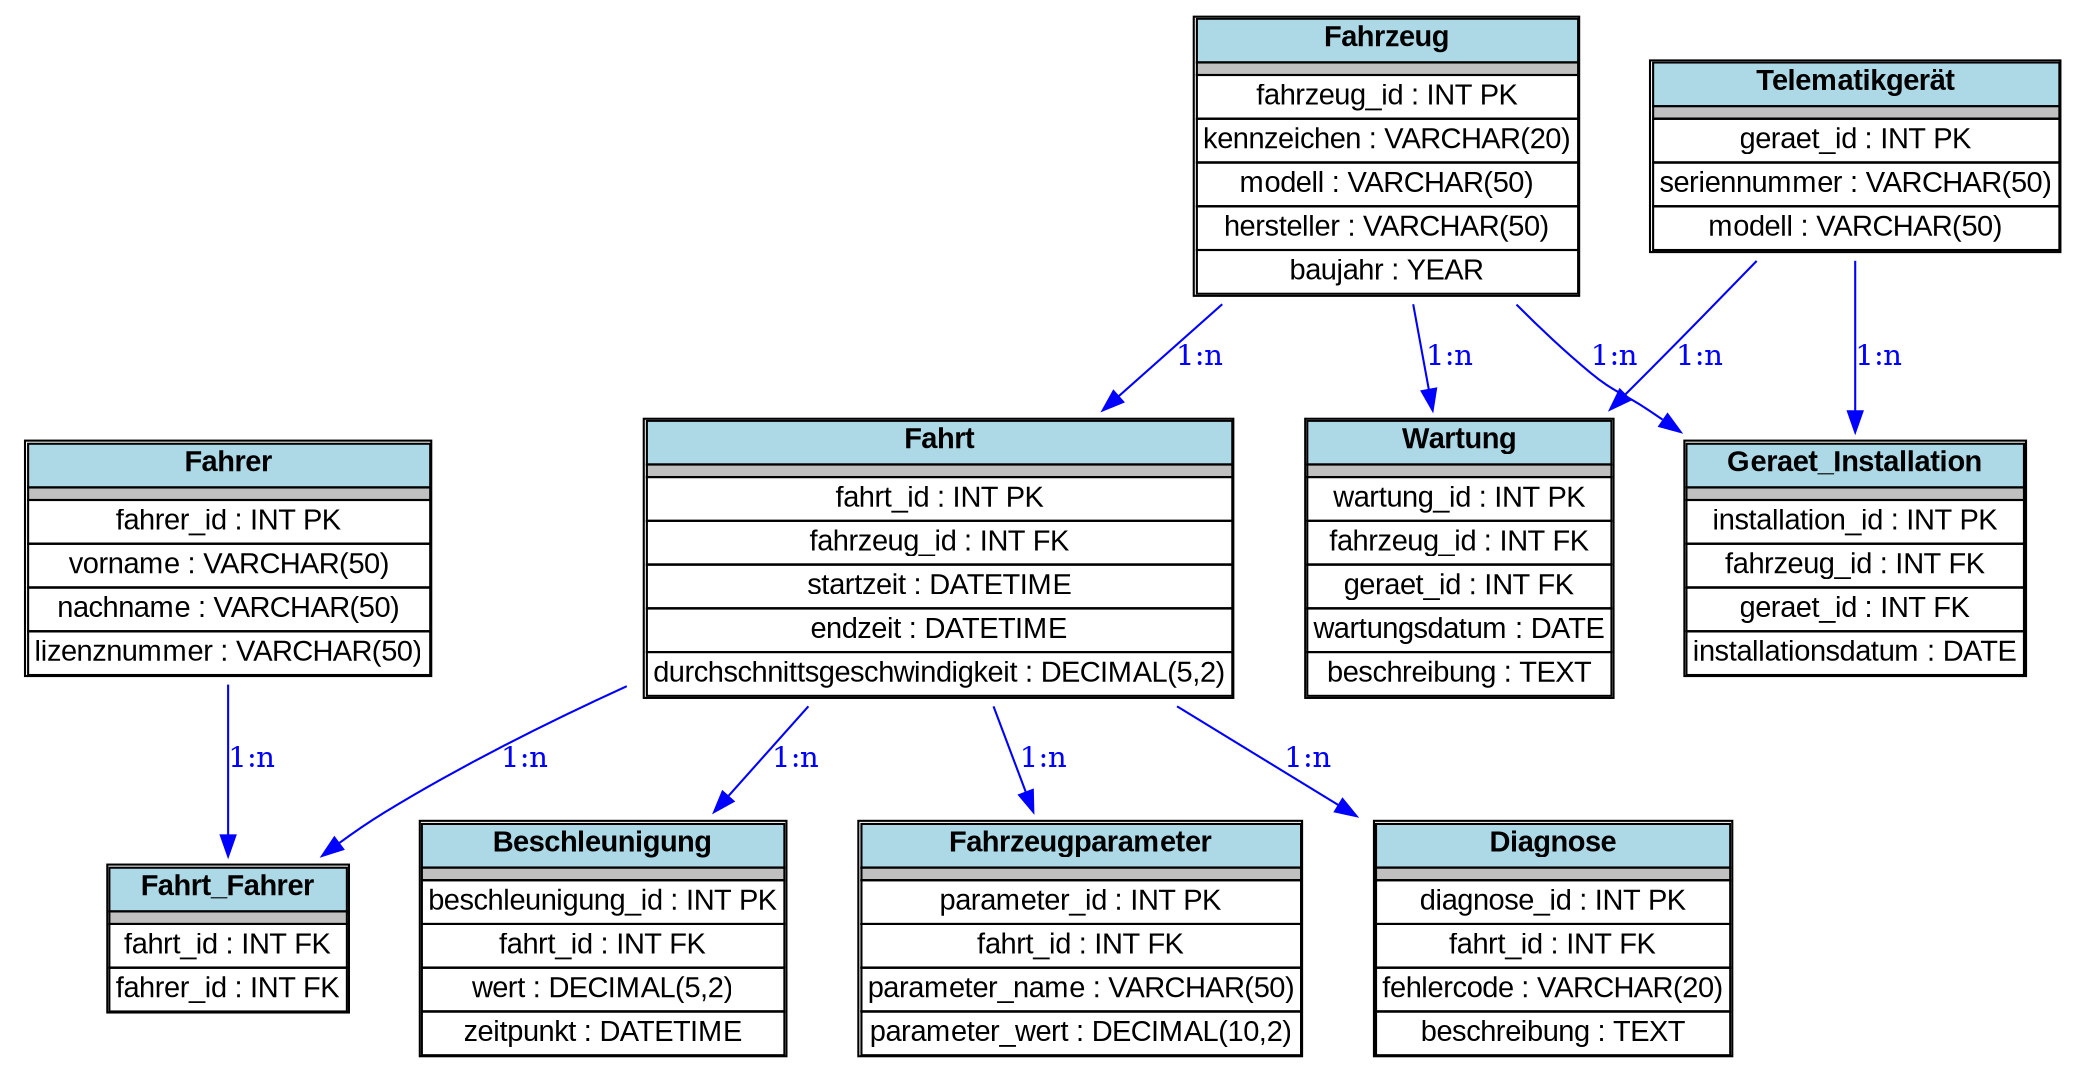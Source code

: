 digraph ERD {
    node [shape=plaintext, fontname="Arial"];

    // Stildefinitionen für Tabellen mit Linien zwischen den Attributen
    Fahrzeug [label=< 
        <TABLE BORDER="1" CELLBORDER="1" CELLSPACING="0">
            <TR><TD BGCOLOR="lightblue"><B>Fahrzeug</B></TD></TR>
            <TR><TD BGCOLOR="gray"></TD></TR>
            <TR><TD>fahrzeug_id : INT PK</TD></TR>
            <TR><TD>kennzeichen : VARCHAR(20)</TD></TR>
            <TR><TD>modell : VARCHAR(50)</TD></TR>
            <TR><TD>hersteller : VARCHAR(50)</TD></TR>
            <TR><TD>baujahr : YEAR</TD></TR>
        </TABLE>
    >];

    Fahrer [label=< 
        <TABLE BORDER="1" CELLBORDER="1" CELLSPACING="0">
            <TR><TD BGCOLOR="lightblue"><B>Fahrer</B></TD></TR>
            <TR><TD BGCOLOR="gray"></TD></TR>
            <TR><TD>fahrer_id : INT PK</TD></TR>
            <TR><TD>vorname : VARCHAR(50)</TD></TR>
            <TR><TD>nachname : VARCHAR(50)</TD></TR>
            <TR><TD>lizenznummer : VARCHAR(50)</TD></TR>
        </TABLE>
    >];

    Fahrt [label=< 
        <TABLE BORDER="1" CELLBORDER="1" CELLSPACING="0">
            <TR><TD BGCOLOR="lightblue"><B>Fahrt</B></TD></TR>
            <TR><TD BGCOLOR="gray"></TD></TR>
            <TR><TD>fahrt_id : INT PK</TD></TR>
            <TR><TD>fahrzeug_id : INT FK</TD></TR>
            <TR><TD>startzeit : DATETIME</TD></TR>
            <TR><TD>endzeit : DATETIME</TD></TR>
            <TR><TD>durchschnittsgeschwindigkeit : DECIMAL(5,2)</TD></TR>
        </TABLE>
    >];

    Fahrt_Fahrer [label=< 
        <TABLE BORDER="1" CELLBORDER="1" CELLSPACING="0">
            <TR><TD BGCOLOR="lightblue"><B>Fahrt_Fahrer</B></TD></TR>
            <TR><TD BGCOLOR="gray"></TD></TR>
            <TR><TD>fahrt_id : INT FK</TD></TR>
            <TR><TD>fahrer_id : INT FK</TD></TR>
        </TABLE>
    >];

    Geraet [label=< 
        <TABLE BORDER="1" CELLBORDER="1" CELLSPACING="0">
            <TR><TD BGCOLOR="lightblue"><B>Telematikgerät</B></TD></TR>
            <TR><TD BGCOLOR="gray"></TD></TR>
            <TR><TD>geraet_id : INT PK</TD></TR>
            <TR><TD>seriennummer : VARCHAR(50)</TD></TR>
            <TR><TD>modell : VARCHAR(50)</TD></TR>
        </TABLE>
    >];

    Wartung [label=< 
        <TABLE BORDER="1" CELLBORDER="1" CELLSPACING="0">
            <TR><TD BGCOLOR="lightblue"><B>Wartung</B></TD></TR>
            <TR><TD BGCOLOR="gray"></TD></TR>
            <TR><TD>wartung_id : INT PK</TD></TR>
            <TR><TD>fahrzeug_id : INT FK</TD></TR>
            <TR><TD>geraet_id : INT FK</TD></TR>
            <TR><TD>wartungsdatum : DATE</TD></TR>
            <TR><TD>beschreibung : TEXT</TD></TR>
        </TABLE>
    >];

    Diagnose [label=< 
        <TABLE BORDER="1" CELLBORDER="1" CELLSPACING="0">
            <TR><TD BGCOLOR="lightblue"><B>Diagnose</B></TD></TR>
            <TR><TD BGCOLOR="gray"></TD></TR>
            <TR><TD>diagnose_id : INT PK</TD></TR>
            <TR><TD>fahrt_id : INT FK</TD></TR>
            <TR><TD>fehlercode : VARCHAR(20)</TD></TR>
            <TR><TD>beschreibung : TEXT</TD></TR>
        </TABLE>
    >];

    Beschleunigung [label=< 
        <TABLE BORDER="1" CELLBORDER="1" CELLSPACING="0">
            <TR><TD BGCOLOR="lightblue"><B>Beschleunigung</B></TD></TR>
            <TR><TD BGCOLOR="gray"></TD></TR>
            <TR><TD>beschleunigung_id : INT PK</TD></TR>
            <TR><TD>fahrt_id : INT FK</TD></TR>
            <TR><TD>wert : DECIMAL(5,2)</TD></TR>
            <TR><TD>zeitpunkt : DATETIME</TD></TR>
        </TABLE>
    >];

    Fahrzeugparameter [label=< 
        <TABLE BORDER="1" CELLBORDER="1" CELLSPACING="0">
            <TR><TD BGCOLOR="lightblue"><B>Fahrzeugparameter</B></TD></TR>
            <TR><TD BGCOLOR="gray"></TD></TR>
            <TR><TD>parameter_id : INT PK</TD></TR>
            <TR><TD>fahrt_id : INT FK</TD></TR>
            <TR><TD>parameter_name : VARCHAR(50)</TD></TR>
            <TR><TD>parameter_wert : DECIMAL(10,2)</TD></TR>
        </TABLE>
    >];

    Geraet_Installation [label=< 
        <TABLE BORDER="1" CELLBORDER="1" CELLSPACING="0">
            <TR><TD BGCOLOR="lightblue"><B>Geraet_Installation</B></TD></TR>
            <TR><TD BGCOLOR="gray"></TD></TR>
            <TR><TD>installation_id : INT PK</TD></TR>
            <TR><TD>fahrzeug_id : INT FK</TD></TR>
            <TR><TD>geraet_id : INT FK</TD></TR>
            <TR><TD>installationsdatum : DATE</TD></TR>
        </TABLE>
    >];

    // Beziehungen zwischen den Tabellen
    Fahrzeug -> Fahrt [label="1:n", color=blue, fontcolor=blue];
    Fahrzeug -> Wartung [label="1:n", color=blue, fontcolor=blue];
    Fahrzeug -> Geraet_Installation [label="1:n", color=blue, fontcolor=blue];
    Fahrer -> Fahrt_Fahrer [label="1:n", color=blue, fontcolor=blue];
    Fahrt -> Fahrt_Fahrer [label="1:n", color=blue, fontcolor=blue];
    Fahrt -> Diagnose [label="1:n", color=blue, fontcolor=blue];
    Fahrt -> Beschleunigung [label="1:n", color=blue, fontcolor=blue];
    Fahrt -> Fahrzeugparameter [label="1:n", color=blue, fontcolor=blue];
    Geraet -> Wartung [label="1:n", color=blue, fontcolor=blue];
    Geraet -> Geraet_Installation [label="1:n", color=blue, fontcolor=blue];
}
